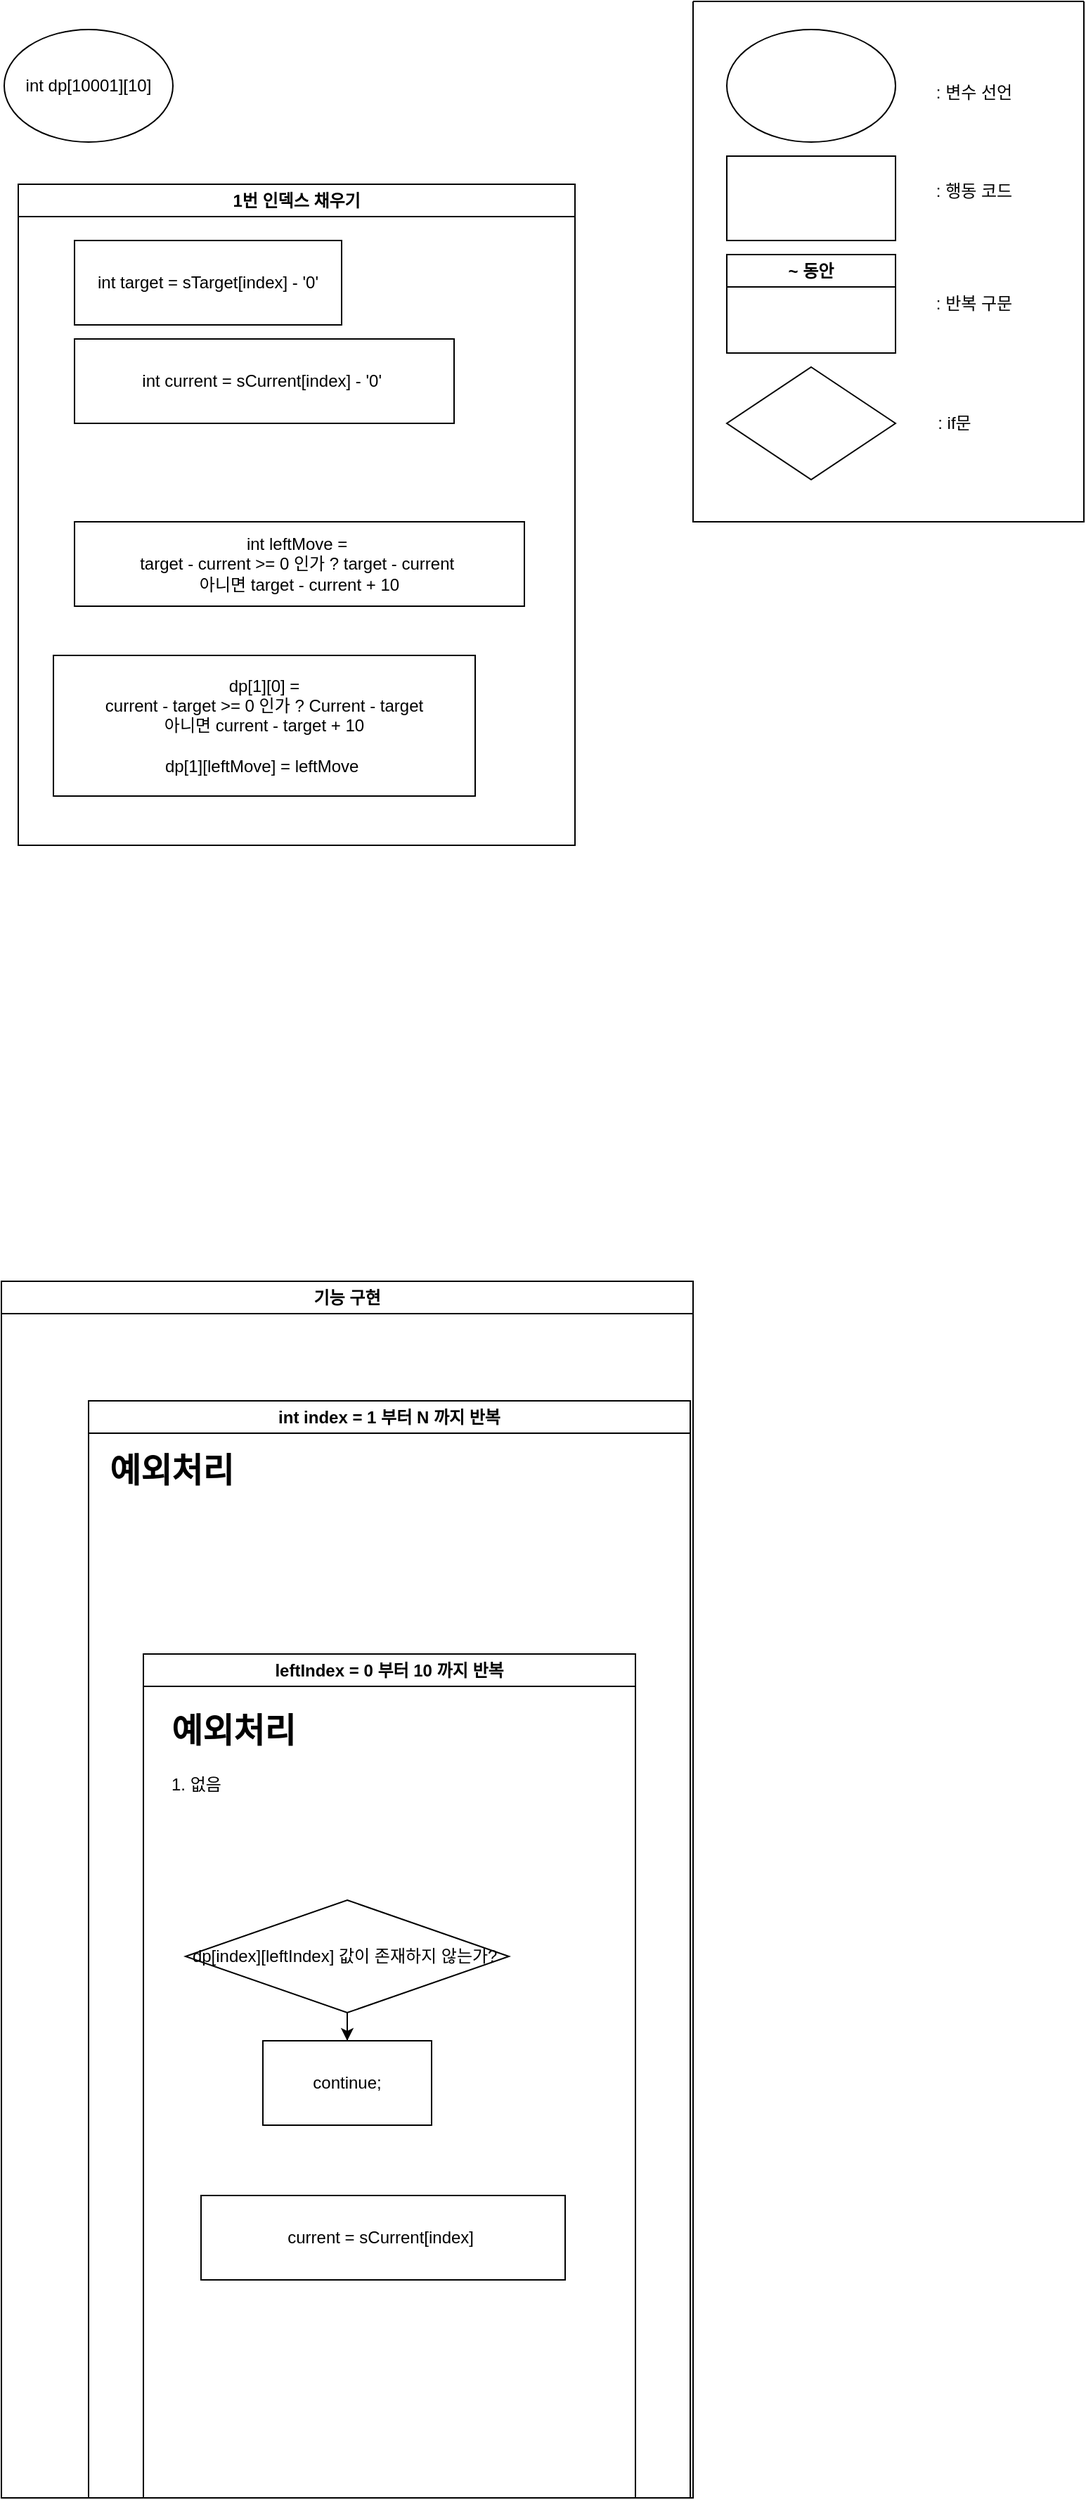 <mxfile version="22.1.16" type="device">
  <diagram name="페이지-1" id="9ojAMZ21pkwInZwbQsie">
    <mxGraphModel dx="1660" dy="893" grid="1" gridSize="10" guides="1" tooltips="1" connect="1" arrows="1" fold="1" page="1" pageScale="1" pageWidth="827" pageHeight="1169" math="0" shadow="0">
      <root>
        <mxCell id="0" />
        <mxCell id="1" parent="0" />
        <mxCell id="J8uFGEWIJWZ3gxcGAET5-1" value="" style="swimlane;startSize=0;" vertex="1" parent="1">
          <mxGeometry x="520" y="20" width="278" height="370" as="geometry" />
        </mxCell>
        <mxCell id="J8uFGEWIJWZ3gxcGAET5-2" value="" style="ellipse;whiteSpace=wrap;html=1;" vertex="1" parent="J8uFGEWIJWZ3gxcGAET5-1">
          <mxGeometry x="24" y="20" width="120" height="80" as="geometry" />
        </mxCell>
        <mxCell id="J8uFGEWIJWZ3gxcGAET5-3" value=": 변수 선언" style="text;html=1;align=center;verticalAlign=middle;whiteSpace=wrap;rounded=0;" vertex="1" parent="J8uFGEWIJWZ3gxcGAET5-1">
          <mxGeometry x="170" y="50" width="60" height="30" as="geometry" />
        </mxCell>
        <mxCell id="J8uFGEWIJWZ3gxcGAET5-4" value="" style="rounded=0;whiteSpace=wrap;html=1;" vertex="1" parent="J8uFGEWIJWZ3gxcGAET5-1">
          <mxGeometry x="24" y="110" width="120" height="60" as="geometry" />
        </mxCell>
        <mxCell id="J8uFGEWIJWZ3gxcGAET5-5" value=": 행동 코드" style="text;html=1;align=center;verticalAlign=middle;whiteSpace=wrap;rounded=0;" vertex="1" parent="J8uFGEWIJWZ3gxcGAET5-1">
          <mxGeometry x="170" y="120" width="60" height="30" as="geometry" />
        </mxCell>
        <mxCell id="J8uFGEWIJWZ3gxcGAET5-6" value="~ 동안" style="swimlane;whiteSpace=wrap;html=1;" vertex="1" parent="J8uFGEWIJWZ3gxcGAET5-1">
          <mxGeometry x="24" y="180" width="120" height="70" as="geometry" />
        </mxCell>
        <mxCell id="J8uFGEWIJWZ3gxcGAET5-7" value=": 반복 구문" style="text;html=1;align=center;verticalAlign=middle;whiteSpace=wrap;rounded=0;" vertex="1" parent="J8uFGEWIJWZ3gxcGAET5-1">
          <mxGeometry x="170" y="200" width="60" height="30" as="geometry" />
        </mxCell>
        <mxCell id="J8uFGEWIJWZ3gxcGAET5-8" value="" style="rhombus;whiteSpace=wrap;html=1;" vertex="1" parent="J8uFGEWIJWZ3gxcGAET5-1">
          <mxGeometry x="24" y="260" width="120" height="80" as="geometry" />
        </mxCell>
        <mxCell id="J8uFGEWIJWZ3gxcGAET5-9" value=": if문" style="text;html=1;align=center;verticalAlign=middle;whiteSpace=wrap;rounded=0;" vertex="1" parent="J8uFGEWIJWZ3gxcGAET5-1">
          <mxGeometry x="156" y="285" width="60" height="30" as="geometry" />
        </mxCell>
        <mxCell id="J8uFGEWIJWZ3gxcGAET5-10" value="기능 구현" style="swimlane;whiteSpace=wrap;html=1;" vertex="1" parent="1">
          <mxGeometry x="28" y="930" width="492" height="865" as="geometry" />
        </mxCell>
        <mxCell id="J8uFGEWIJWZ3gxcGAET5-13" value="int index = 1 부터 N 까지 반복" style="swimlane;whiteSpace=wrap;html=1;" vertex="1" parent="J8uFGEWIJWZ3gxcGAET5-10">
          <mxGeometry x="62" y="85" width="428" height="780" as="geometry" />
        </mxCell>
        <mxCell id="J8uFGEWIJWZ3gxcGAET5-14" value="&lt;h1&gt;예외처리&lt;/h1&gt;" style="text;html=1;strokeColor=none;fillColor=none;spacing=5;spacingTop=-20;whiteSpace=wrap;overflow=hidden;rounded=0;" vertex="1" parent="J8uFGEWIJWZ3gxcGAET5-13">
          <mxGeometry x="10" y="30" width="386" height="120" as="geometry" />
        </mxCell>
        <mxCell id="J8uFGEWIJWZ3gxcGAET5-16" value="leftIndex = 0 부터 10 까지 반복" style="swimlane;whiteSpace=wrap;html=1;" vertex="1" parent="J8uFGEWIJWZ3gxcGAET5-13">
          <mxGeometry x="39" y="180" width="350" height="600" as="geometry" />
        </mxCell>
        <mxCell id="J8uFGEWIJWZ3gxcGAET5-17" value="&lt;h1&gt;예외처리&lt;/h1&gt;&lt;p&gt;1. 없음&lt;/p&gt;" style="text;html=1;strokeColor=none;fillColor=none;spacing=5;spacingTop=-20;whiteSpace=wrap;overflow=hidden;rounded=0;" vertex="1" parent="J8uFGEWIJWZ3gxcGAET5-16">
          <mxGeometry x="15" y="35" width="320" height="120" as="geometry" />
        </mxCell>
        <mxCell id="J8uFGEWIJWZ3gxcGAET5-31" value="" style="edgeStyle=orthogonalEdgeStyle;rounded=0;orthogonalLoop=1;jettySize=auto;html=1;" edge="1" parent="J8uFGEWIJWZ3gxcGAET5-16" source="J8uFGEWIJWZ3gxcGAET5-28" target="J8uFGEWIJWZ3gxcGAET5-30">
          <mxGeometry relative="1" as="geometry" />
        </mxCell>
        <mxCell id="J8uFGEWIJWZ3gxcGAET5-28" value="dp[index][leftIndex] 값이 존재하지 않는가?&amp;nbsp;" style="rhombus;whiteSpace=wrap;html=1;" vertex="1" parent="J8uFGEWIJWZ3gxcGAET5-16">
          <mxGeometry x="30" y="175" width="230" height="80" as="geometry" />
        </mxCell>
        <mxCell id="J8uFGEWIJWZ3gxcGAET5-30" value="continue;" style="whiteSpace=wrap;html=1;" vertex="1" parent="J8uFGEWIJWZ3gxcGAET5-16">
          <mxGeometry x="85" y="275" width="120" height="60" as="geometry" />
        </mxCell>
        <mxCell id="J8uFGEWIJWZ3gxcGAET5-32" value="current = sCurrent[index]&amp;nbsp;" style="rounded=0;whiteSpace=wrap;html=1;" vertex="1" parent="J8uFGEWIJWZ3gxcGAET5-16">
          <mxGeometry x="41" y="385" width="259" height="60" as="geometry" />
        </mxCell>
        <mxCell id="J8uFGEWIJWZ3gxcGAET5-11" value="int dp[10001][10]" style="ellipse;whiteSpace=wrap;html=1;" vertex="1" parent="1">
          <mxGeometry x="30" y="40" width="120" height="80" as="geometry" />
        </mxCell>
        <mxCell id="J8uFGEWIJWZ3gxcGAET5-20" value="1번 인덱스 채우기" style="swimlane;whiteSpace=wrap;html=1;" vertex="1" parent="1">
          <mxGeometry x="40" y="150" width="396" height="470" as="geometry" />
        </mxCell>
        <mxCell id="J8uFGEWIJWZ3gxcGAET5-21" value="int target = sTarget[index] - &#39;0&#39;" style="rounded=0;whiteSpace=wrap;html=1;" vertex="1" parent="J8uFGEWIJWZ3gxcGAET5-20">
          <mxGeometry x="40" y="40" width="190" height="60" as="geometry" />
        </mxCell>
        <mxCell id="J8uFGEWIJWZ3gxcGAET5-22" value="int current = sCurrent[index] - &#39;0&#39;&amp;nbsp;" style="rounded=0;whiteSpace=wrap;html=1;" vertex="1" parent="J8uFGEWIJWZ3gxcGAET5-20">
          <mxGeometry x="40" y="110" width="270" height="60" as="geometry" />
        </mxCell>
        <mxCell id="J8uFGEWIJWZ3gxcGAET5-12" value="dp[1][0] =&lt;br&gt;current - target &amp;gt;= 0 인가 ? Current - target&lt;br&gt;아니면 current - target + 10&lt;br&gt;&lt;br&gt;dp[1][leftMove] = leftMove&amp;nbsp;" style="rounded=0;whiteSpace=wrap;html=1;" vertex="1" parent="J8uFGEWIJWZ3gxcGAET5-20">
          <mxGeometry x="25" y="335" width="300" height="100" as="geometry" />
        </mxCell>
        <mxCell id="J8uFGEWIJWZ3gxcGAET5-25" value="int leftMove =&amp;nbsp;&lt;br&gt;target - current &amp;gt;= 0 인가 ? target - current&amp;nbsp;&lt;br&gt;아니면 target - current + 10" style="rounded=0;whiteSpace=wrap;html=1;" vertex="1" parent="J8uFGEWIJWZ3gxcGAET5-20">
          <mxGeometry x="40" y="240" width="320" height="60" as="geometry" />
        </mxCell>
      </root>
    </mxGraphModel>
  </diagram>
</mxfile>
